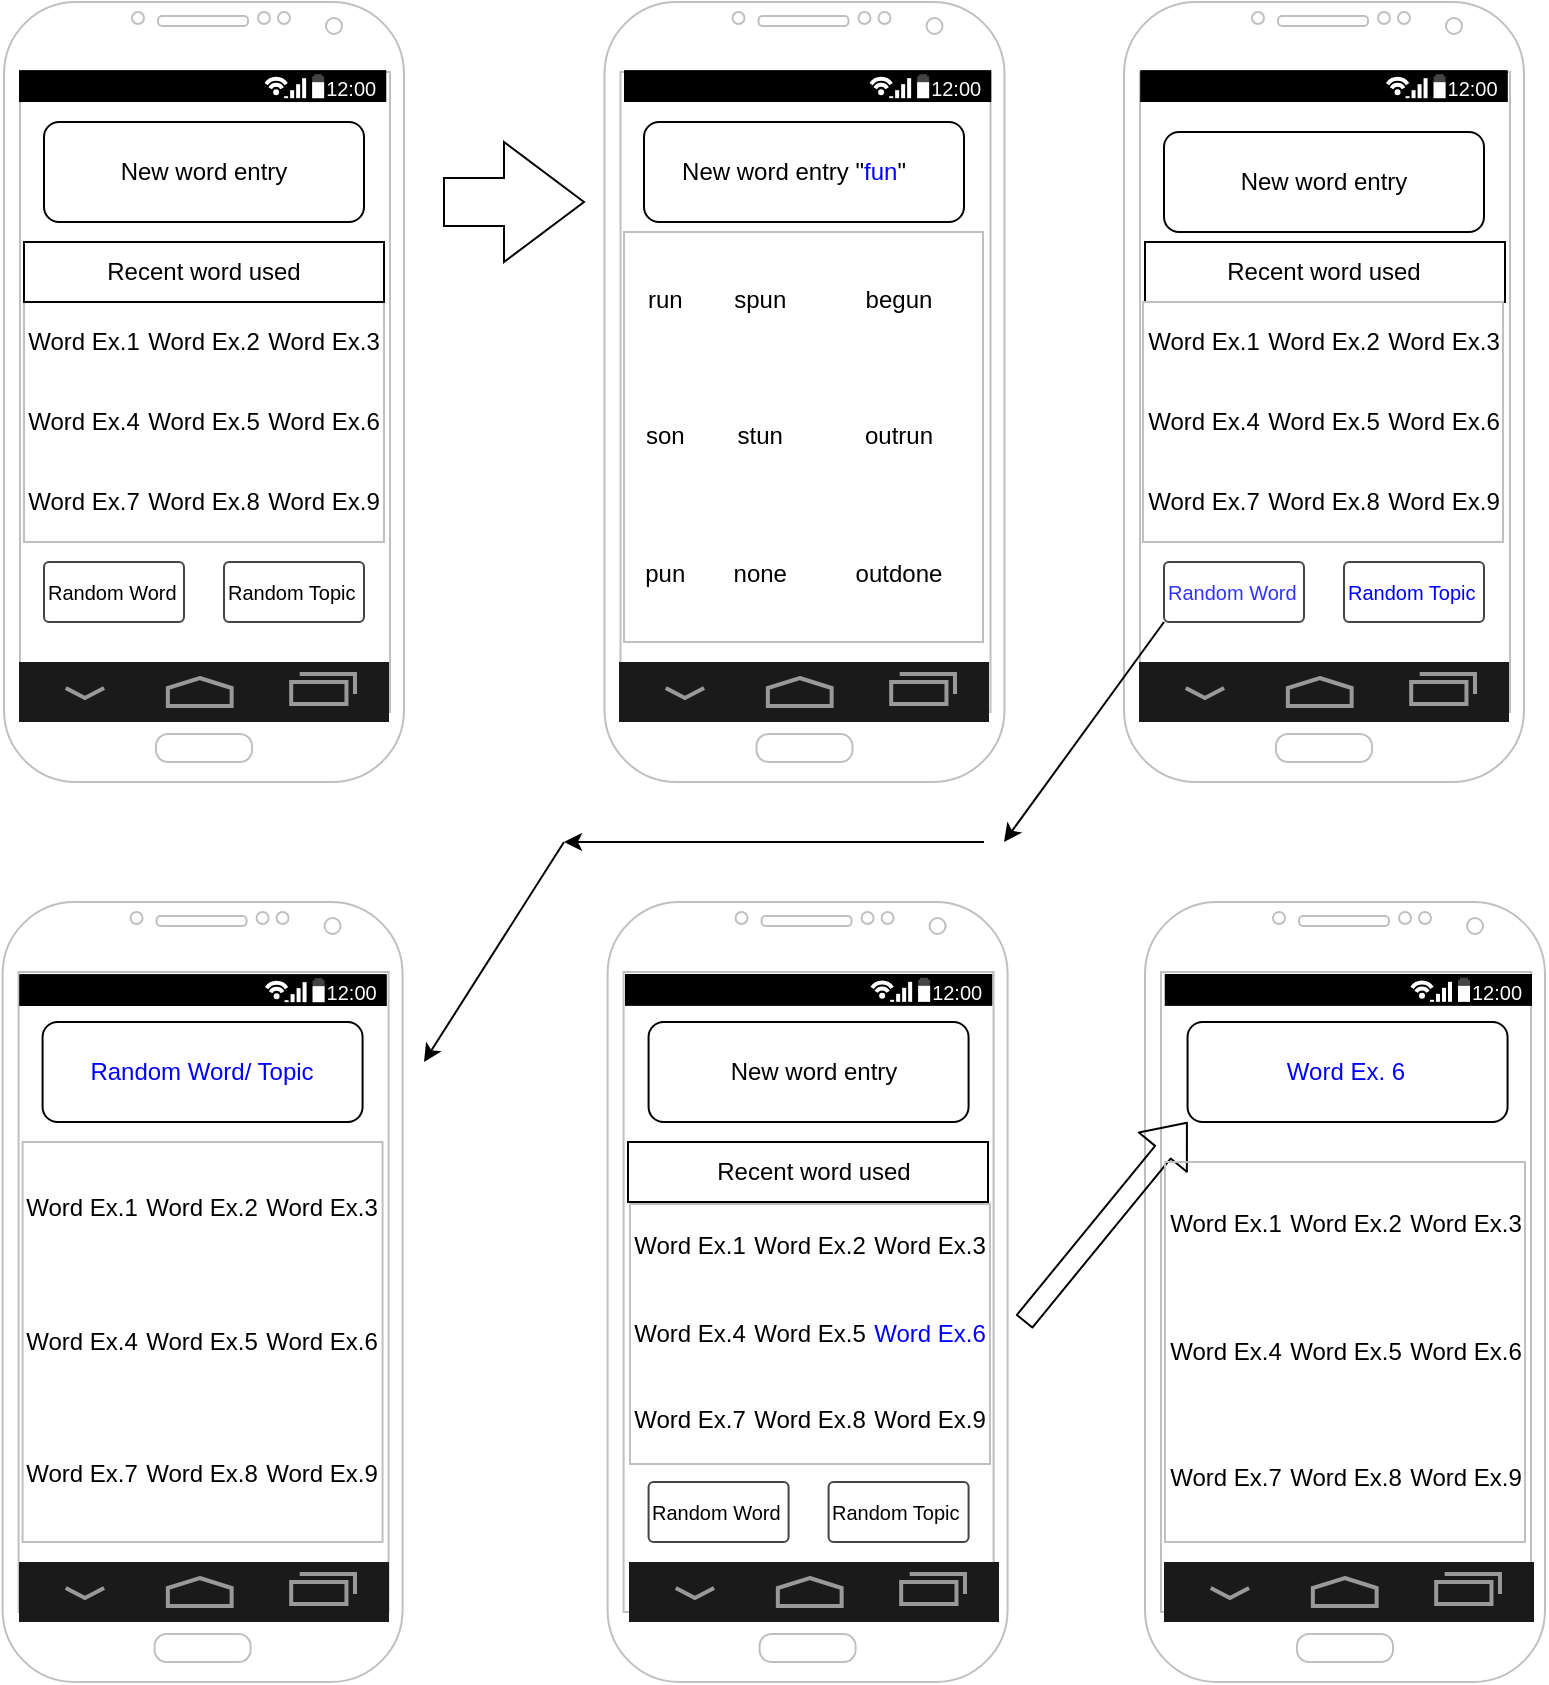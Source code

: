 <mxfile version="13.1.3" type="device"><diagram id="_veDT6vz0NDhA3WS_rj8" name="Page-1"><mxGraphModel dx="868" dy="401" grid="1" gridSize="10" guides="1" tooltips="1" connect="1" arrows="1" fold="1" page="1" pageScale="1" pageWidth="850" pageHeight="1100" math="0" shadow="0"><root><mxCell id="0"/><mxCell id="1" parent="0"/><mxCell id="DZ5x8fR7_lFUoCGjQ49b-1" value="" style="verticalLabelPosition=bottom;verticalAlign=top;html=1;shadow=0;dashed=0;strokeWidth=1;shape=mxgraph.android.phone2;strokeColor=#c0c0c0;" vertex="1" parent="1"><mxGeometry x="60" y="30" width="200" height="390" as="geometry"/></mxCell><mxCell id="DZ5x8fR7_lFUoCGjQ49b-2" value="" style="verticalLabelPosition=bottom;verticalAlign=top;html=1;shadow=0;dashed=0;strokeWidth=2;shape=mxgraph.android.navigation_bar_5;fillColor=#1A1A1A;strokeColor=#999999;" vertex="1" parent="1"><mxGeometry x="67.5" y="360" width="185" height="30" as="geometry"/></mxCell><mxCell id="DZ5x8fR7_lFUoCGjQ49b-5" value="" style="rounded=1;whiteSpace=wrap;html=1;" vertex="1" parent="1"><mxGeometry x="80" y="310" width="70" height="30" as="geometry"/></mxCell><mxCell id="DZ5x8fR7_lFUoCGjQ49b-6" value="" style="rounded=1;whiteSpace=wrap;html=1;" vertex="1" parent="1"><mxGeometry x="170" y="310" width="70" height="30" as="geometry"/></mxCell><mxCell id="DZ5x8fR7_lFUoCGjQ49b-7" value="" style="rounded=1;whiteSpace=wrap;html=1;" vertex="1" parent="1"><mxGeometry x="80" y="90" width="160" height="50" as="geometry"/></mxCell><mxCell id="DZ5x8fR7_lFUoCGjQ49b-8" value="&lt;table border=&quot;0&quot; width=&quot;100%&quot; style=&quot;width: 100% ; height: 100% ; border-collapse: collapse&quot;&gt;&lt;tbody&gt;&lt;tr&gt;&lt;td align=&quot;center&quot;&gt;Word Ex.1&lt;/td&gt;&lt;td align=&quot;center&quot;&gt;Word Ex.2&lt;/td&gt;&lt;td align=&quot;center&quot;&gt;Word Ex.3&lt;/td&gt;&lt;/tr&gt;&lt;tr&gt;&lt;td align=&quot;center&quot;&gt;Word Ex.4&lt;/td&gt;&lt;td align=&quot;center&quot;&gt;Word Ex.5&lt;/td&gt;&lt;td align=&quot;center&quot;&gt;Word Ex.6&lt;/td&gt;&lt;/tr&gt;&lt;tr&gt;&lt;td align=&quot;center&quot;&gt;Word Ex.7&lt;/td&gt;&lt;td align=&quot;center&quot;&gt;Word Ex.8&lt;/td&gt;&lt;td align=&quot;center&quot;&gt;Word Ex.9&lt;/td&gt;&lt;/tr&gt;&lt;/tbody&gt;&lt;/table&gt;" style="text;html=1;strokeColor=#c0c0c0;fillColor=none;overflow=fill;" vertex="1" parent="1"><mxGeometry x="70" y="180" width="180" height="120" as="geometry"/></mxCell><mxCell id="DZ5x8fR7_lFUoCGjQ49b-10" value="" style="verticalLabelPosition=bottom;verticalAlign=top;html=1;shadow=0;dashed=0;strokeWidth=1;shape=mxgraph.android.phone2;strokeColor=#c0c0c0;" vertex="1" parent="1"><mxGeometry x="360.25" y="30" width="200" height="390" as="geometry"/></mxCell><mxCell id="DZ5x8fR7_lFUoCGjQ49b-14" value="" style="verticalLabelPosition=bottom;verticalAlign=top;html=1;shadow=0;dashed=0;strokeWidth=2;shape=mxgraph.android.navigation_bar_5;fillColor=#1A1A1A;strokeColor=#999999;" vertex="1" parent="1"><mxGeometry x="367.5" y="360" width="185" height="30" as="geometry"/></mxCell><mxCell id="DZ5x8fR7_lFUoCGjQ49b-15" value="" style="rounded=1;whiteSpace=wrap;html=1;" vertex="1" parent="1"><mxGeometry x="380" y="90" width="160" height="50" as="geometry"/></mxCell><mxCell id="DZ5x8fR7_lFUoCGjQ49b-17" value="&lt;table border=&quot;0&quot; width=&quot;100%&quot; style=&quot;width: 100% ; height: 100% ; border-collapse: collapse&quot;&gt;&lt;tbody&gt;&lt;tr&gt;&lt;td align=&quot;center&quot;&gt;run&lt;/td&gt;&lt;td align=&quot;center&quot;&gt;spun&lt;/td&gt;&lt;td align=&quot;center&quot;&gt;begun&lt;/td&gt;&lt;/tr&gt;&lt;tr&gt;&lt;td align=&quot;center&quot;&gt;son&lt;/td&gt;&lt;td align=&quot;center&quot;&gt;stun&lt;/td&gt;&lt;td align=&quot;center&quot;&gt;outrun&lt;/td&gt;&lt;/tr&gt;&lt;tr&gt;&lt;td align=&quot;center&quot;&gt;pun&lt;/td&gt;&lt;td align=&quot;center&quot;&gt;none&lt;/td&gt;&lt;td align=&quot;center&quot;&gt;outdone&lt;/td&gt;&lt;/tr&gt;&lt;/tbody&gt;&lt;/table&gt;" style="text;html=1;strokeColor=#c0c0c0;fillColor=none;overflow=fill;" vertex="1" parent="1"><mxGeometry x="370" y="145" width="179.5" height="205" as="geometry"/></mxCell><mxCell id="DZ5x8fR7_lFUoCGjQ49b-18" value="" style="html=1;shadow=0;dashed=0;align=center;verticalAlign=middle;shape=mxgraph.arrows2.arrow;dy=0.6;dx=40;notch=0;rotation=0;" vertex="1" parent="1"><mxGeometry x="280" y="100" width="70" height="60" as="geometry"/></mxCell><mxCell id="DZ5x8fR7_lFUoCGjQ49b-19" value="" style="verticalLabelPosition=bottom;verticalAlign=top;html=1;shadow=0;dashed=0;strokeWidth=1;shape=mxgraph.android.phone2;strokeColor=#c0c0c0;" vertex="1" parent="1"><mxGeometry x="620" y="30" width="200" height="390" as="geometry"/></mxCell><mxCell id="DZ5x8fR7_lFUoCGjQ49b-20" value="" style="rounded=0;whiteSpace=wrap;html=1;" vertex="1" parent="1"><mxGeometry x="70" y="150" width="180" height="30" as="geometry"/></mxCell><mxCell id="DZ5x8fR7_lFUoCGjQ49b-21" value="" style="strokeWidth=1;html=1;shadow=0;dashed=0;shape=mxgraph.android.statusBar;align=center;fillColor=#000000;strokeColor=#ffffff;fontColor=#ffffff;fontSize=10;" vertex="1" parent="1"><mxGeometry x="370" y="64.18" width="183.57" height="15.825" as="geometry"/></mxCell><mxCell id="DZ5x8fR7_lFUoCGjQ49b-22" value="" style="strokeWidth=1;html=1;shadow=0;dashed=0;shape=mxgraph.android.statusBar;align=center;fillColor=#000000;strokeColor=#ffffff;fontColor=#ffffff;fontSize=10;" vertex="1" parent="1"><mxGeometry x="67.5" y="64.18" width="183.57" height="15.825" as="geometry"/></mxCell><mxCell id="DZ5x8fR7_lFUoCGjQ49b-23" value="" style="strokeWidth=1;html=1;shadow=0;dashed=0;shape=mxgraph.android.statusBar;align=center;fillColor=#000000;strokeColor=#ffffff;fontColor=#ffffff;fontSize=10;" vertex="1" parent="1"><mxGeometry x="628.21" y="64.18" width="183.57" height="15.825" as="geometry"/></mxCell><mxCell id="DZ5x8fR7_lFUoCGjQ49b-24" value="" style="verticalLabelPosition=bottom;verticalAlign=top;html=1;shadow=0;dashed=0;strokeWidth=2;shape=mxgraph.android.navigation_bar_5;fillColor=#1A1A1A;strokeColor=#999999;" vertex="1" parent="1"><mxGeometry x="627.5" y="360" width="185" height="30" as="geometry"/></mxCell><mxCell id="DZ5x8fR7_lFUoCGjQ49b-25" value="" style="verticalLabelPosition=bottom;verticalAlign=top;html=1;shadow=0;dashed=0;strokeWidth=1;shape=mxgraph.android.phone2;strokeColor=#c0c0c0;" vertex="1" parent="1"><mxGeometry x="59.29" y="480" width="200" height="390" as="geometry"/></mxCell><mxCell id="DZ5x8fR7_lFUoCGjQ49b-26" value="" style="verticalLabelPosition=bottom;verticalAlign=top;html=1;shadow=0;dashed=0;strokeWidth=1;shape=mxgraph.android.phone2;strokeColor=#c0c0c0;" vertex="1" parent="1"><mxGeometry x="361.79" y="480" width="200" height="390" as="geometry"/></mxCell><mxCell id="DZ5x8fR7_lFUoCGjQ49b-27" value="" style="verticalLabelPosition=bottom;verticalAlign=top;html=1;shadow=0;dashed=0;strokeWidth=1;shape=mxgraph.android.phone2;strokeColor=#c0c0c0;" vertex="1" parent="1"><mxGeometry x="630.5" y="480" width="200" height="390" as="geometry"/></mxCell><mxCell id="DZ5x8fR7_lFUoCGjQ49b-33" value="New word entry" style="text;html=1;strokeColor=none;fillColor=none;align=center;verticalAlign=middle;whiteSpace=wrap;rounded=0;" vertex="1" parent="1"><mxGeometry x="90" y="100" width="140" height="30" as="geometry"/></mxCell><mxCell id="DZ5x8fR7_lFUoCGjQ49b-35" value="New word entry &quot;&lt;font color=&quot;#0000ff&quot;&gt;fun&lt;/font&gt;&quot;" style="text;html=1;strokeColor=none;fillColor=none;align=center;verticalAlign=middle;whiteSpace=wrap;rounded=0;" vertex="1" parent="1"><mxGeometry x="390" y="100" width="130" height="30" as="geometry"/></mxCell><mxCell id="DZ5x8fR7_lFUoCGjQ49b-36" value="Recent word used" style="text;html=1;strokeColor=none;fillColor=none;align=center;verticalAlign=middle;whiteSpace=wrap;rounded=0;" vertex="1" parent="1"><mxGeometry x="100" y="155" width="120" height="20" as="geometry"/></mxCell><mxCell id="DZ5x8fR7_lFUoCGjQ49b-38" value="&lt;font style=&quot;font-size: 10px&quot;&gt;Random Word&lt;/font&gt;" style="strokeWidth=1;html=1;shadow=0;dashed=0;shape=mxgraph.ios.iTextInput;strokeColor=#444444;buttonText=;fontSize=8;whiteSpace=wrap;align=left;" vertex="1" parent="1"><mxGeometry x="80" y="310" width="70" height="30" as="geometry"/></mxCell><mxCell id="DZ5x8fR7_lFUoCGjQ49b-39" value="&lt;font style=&quot;font-size: 10px&quot;&gt;Random Topic&lt;/font&gt;" style="strokeWidth=1;html=1;shadow=0;dashed=0;shape=mxgraph.ios.iTextInput;strokeColor=#444444;buttonText=;fontSize=8;whiteSpace=wrap;align=left;" vertex="1" parent="1"><mxGeometry x="170" y="310" width="70" height="30" as="geometry"/></mxCell><mxCell id="DZ5x8fR7_lFUoCGjQ49b-40" value="&lt;font style=&quot;font-size: 10px&quot; color=&quot;#0000ff&quot;&gt;Random Topic&lt;/font&gt;" style="strokeWidth=1;html=1;shadow=0;dashed=0;shape=mxgraph.ios.iTextInput;strokeColor=#444444;buttonText=;fontSize=8;whiteSpace=wrap;align=left;" vertex="1" parent="1"><mxGeometry x="730" y="310" width="70" height="30" as="geometry"/></mxCell><mxCell id="DZ5x8fR7_lFUoCGjQ49b-41" value="&lt;font color=&quot;#3333ff&quot; style=&quot;font-size: 10px&quot;&gt;Random Word&lt;/font&gt;" style="strokeWidth=1;html=1;shadow=0;dashed=0;shape=mxgraph.ios.iTextInput;strokeColor=#444444;buttonText=;fontSize=8;whiteSpace=wrap;align=left;" vertex="1" parent="1"><mxGeometry x="640" y="310" width="70" height="30" as="geometry"/></mxCell><mxCell id="DZ5x8fR7_lFUoCGjQ49b-42" value="" style="rounded=1;whiteSpace=wrap;html=1;" vertex="1" parent="1"><mxGeometry x="640" y="95" width="160" height="50" as="geometry"/></mxCell><mxCell id="DZ5x8fR7_lFUoCGjQ49b-43" value="" style="rounded=0;whiteSpace=wrap;html=1;" vertex="1" parent="1"><mxGeometry x="630.5" y="150" width="180" height="30" as="geometry"/></mxCell><mxCell id="DZ5x8fR7_lFUoCGjQ49b-44" value="&lt;table border=&quot;0&quot; width=&quot;100%&quot; style=&quot;width: 100% ; height: 100% ; border-collapse: collapse&quot;&gt;&lt;tbody&gt;&lt;tr&gt;&lt;td align=&quot;center&quot;&gt;Word Ex.1&lt;/td&gt;&lt;td align=&quot;center&quot;&gt;Word Ex.2&lt;/td&gt;&lt;td align=&quot;center&quot;&gt;Word Ex.3&lt;/td&gt;&lt;/tr&gt;&lt;tr&gt;&lt;td align=&quot;center&quot;&gt;Word Ex.4&lt;/td&gt;&lt;td align=&quot;center&quot;&gt;Word Ex.5&lt;/td&gt;&lt;td align=&quot;center&quot;&gt;Word Ex.6&lt;/td&gt;&lt;/tr&gt;&lt;tr&gt;&lt;td align=&quot;center&quot;&gt;Word Ex.7&lt;/td&gt;&lt;td align=&quot;center&quot;&gt;Word Ex.8&lt;/td&gt;&lt;td align=&quot;center&quot;&gt;Word Ex.9&lt;/td&gt;&lt;/tr&gt;&lt;/tbody&gt;&lt;/table&gt;" style="text;html=1;strokeColor=#c0c0c0;fillColor=none;overflow=fill;" vertex="1" parent="1"><mxGeometry x="629.5" y="180" width="180" height="120" as="geometry"/></mxCell><mxCell id="DZ5x8fR7_lFUoCGjQ49b-45" value="New word entry" style="text;html=1;strokeColor=none;fillColor=none;align=center;verticalAlign=middle;whiteSpace=wrap;rounded=0;" vertex="1" parent="1"><mxGeometry x="649.5" y="105" width="140" height="30" as="geometry"/></mxCell><mxCell id="DZ5x8fR7_lFUoCGjQ49b-46" value="Recent word used" style="text;html=1;strokeColor=none;fillColor=none;align=center;verticalAlign=middle;whiteSpace=wrap;rounded=0;" vertex="1" parent="1"><mxGeometry x="659.5" y="155" width="120" height="20" as="geometry"/></mxCell><mxCell id="DZ5x8fR7_lFUoCGjQ49b-47" value="&lt;font style=&quot;font-size: 10px&quot;&gt;Random Word&lt;/font&gt;" style="strokeWidth=1;html=1;shadow=0;dashed=0;shape=mxgraph.ios.iTextInput;strokeColor=#444444;buttonText=;fontSize=8;whiteSpace=wrap;align=left;" vertex="1" parent="1"><mxGeometry x="382.29" y="770" width="70" height="30" as="geometry"/></mxCell><mxCell id="DZ5x8fR7_lFUoCGjQ49b-48" value="&lt;font style=&quot;font-size: 10px&quot; color=&quot;#050505&quot;&gt;Random Topic&lt;/font&gt;" style="strokeWidth=1;html=1;shadow=0;dashed=0;shape=mxgraph.ios.iTextInput;strokeColor=#444444;buttonText=;fontSize=8;whiteSpace=wrap;align=left;" vertex="1" parent="1"><mxGeometry x="472.29" y="770" width="70" height="30" as="geometry"/></mxCell><mxCell id="DZ5x8fR7_lFUoCGjQ49b-49" value="" style="rounded=0;whiteSpace=wrap;html=1;" vertex="1" parent="1"><mxGeometry x="372" y="600" width="180" height="30" as="geometry"/></mxCell><mxCell id="DZ5x8fR7_lFUoCGjQ49b-51" value="" style="rounded=1;whiteSpace=wrap;html=1;" vertex="1" parent="1"><mxGeometry x="382.29" y="540" width="160" height="50" as="geometry"/></mxCell><mxCell id="DZ5x8fR7_lFUoCGjQ49b-52" value="&lt;table border=&quot;0&quot; width=&quot;100%&quot; style=&quot;width: 100% ; height: 100% ; border-collapse: collapse&quot;&gt;&lt;tbody&gt;&lt;tr&gt;&lt;td align=&quot;center&quot;&gt;Word Ex.1&lt;/td&gt;&lt;td align=&quot;center&quot;&gt;Word Ex.2&lt;/td&gt;&lt;td align=&quot;center&quot;&gt;Word Ex.3&lt;/td&gt;&lt;/tr&gt;&lt;tr&gt;&lt;td align=&quot;center&quot;&gt;Word Ex.4&lt;/td&gt;&lt;td align=&quot;center&quot;&gt;Word Ex.5&lt;/td&gt;&lt;td align=&quot;center&quot;&gt;&lt;font color=&quot;#0000ff&quot;&gt;Word Ex.6&lt;/font&gt;&lt;/td&gt;&lt;/tr&gt;&lt;tr&gt;&lt;td align=&quot;center&quot;&gt;Word Ex.7&lt;/td&gt;&lt;td align=&quot;center&quot;&gt;Word Ex.8&lt;/td&gt;&lt;td align=&quot;center&quot;&gt;Word Ex.9&lt;/td&gt;&lt;/tr&gt;&lt;/tbody&gt;&lt;/table&gt;" style="text;html=1;strokeColor=#c0c0c0;fillColor=none;overflow=fill;" vertex="1" parent="1"><mxGeometry x="373" y="631" width="180" height="130" as="geometry"/></mxCell><mxCell id="DZ5x8fR7_lFUoCGjQ49b-53" value="" style="rounded=1;whiteSpace=wrap;html=1;" vertex="1" parent="1"><mxGeometry x="651.78" y="540" width="160" height="50" as="geometry"/></mxCell><mxCell id="DZ5x8fR7_lFUoCGjQ49b-54" value="" style="rounded=1;whiteSpace=wrap;html=1;" vertex="1" parent="1"><mxGeometry x="79.29" y="540" width="160" height="50" as="geometry"/></mxCell><mxCell id="DZ5x8fR7_lFUoCGjQ49b-58" value="" style="shape=flexArrow;endArrow=classic;html=1;entryX=0;entryY=1;entryDx=0;entryDy=0;" edge="1" parent="1" target="DZ5x8fR7_lFUoCGjQ49b-53"><mxGeometry width="50" height="50" relative="1" as="geometry"><mxPoint x="570" y="690" as="sourcePoint"/><mxPoint x="620" y="640" as="targetPoint"/></mxGeometry></mxCell><mxCell id="DZ5x8fR7_lFUoCGjQ49b-59" value="" style="endArrow=classic;html=1;" edge="1" parent="1"><mxGeometry width="50" height="50" relative="1" as="geometry"><mxPoint x="340" y="450" as="sourcePoint"/><mxPoint x="270" y="560" as="targetPoint"/></mxGeometry></mxCell><mxCell id="DZ5x8fR7_lFUoCGjQ49b-60" value="" style="endArrow=classic;html=1;exitX=0;exitY=1;exitDx=0;exitDy=0;exitPerimeter=0;" edge="1" parent="1" source="DZ5x8fR7_lFUoCGjQ49b-41"><mxGeometry width="50" height="50" relative="1" as="geometry"><mxPoint x="610" y="330" as="sourcePoint"/><mxPoint x="560" y="450" as="targetPoint"/></mxGeometry></mxCell><mxCell id="DZ5x8fR7_lFUoCGjQ49b-61" value="" style="endArrow=classic;html=1;" edge="1" parent="1"><mxGeometry width="50" height="50" relative="1" as="geometry"><mxPoint x="550" y="450" as="sourcePoint"/><mxPoint x="340" y="450" as="targetPoint"/></mxGeometry></mxCell><mxCell id="DZ5x8fR7_lFUoCGjQ49b-63" value="&lt;font color=&quot;#0000ff&quot;&gt;Word Ex. 6&lt;/font&gt;" style="text;html=1;strokeColor=none;fillColor=none;align=center;verticalAlign=middle;whiteSpace=wrap;rounded=0;" vertex="1" parent="1"><mxGeometry x="660.5" y="550" width="140" height="30" as="geometry"/></mxCell><mxCell id="DZ5x8fR7_lFUoCGjQ49b-64" value="New word entry" style="text;html=1;strokeColor=none;fillColor=none;align=center;verticalAlign=middle;whiteSpace=wrap;rounded=0;" vertex="1" parent="1"><mxGeometry x="395" y="550" width="140" height="30" as="geometry"/></mxCell><mxCell id="DZ5x8fR7_lFUoCGjQ49b-65" value="&lt;font color=&quot;#0000ff&quot;&gt;Random Word/ Topic&lt;/font&gt;" style="text;html=1;strokeColor=none;fillColor=none;align=center;verticalAlign=middle;whiteSpace=wrap;rounded=0;" vertex="1" parent="1"><mxGeometry x="89.29" y="550" width="140" height="30" as="geometry"/></mxCell><mxCell id="DZ5x8fR7_lFUoCGjQ49b-66" value="&lt;table border=&quot;0&quot; width=&quot;100%&quot; style=&quot;width: 100% ; height: 100% ; border-collapse: collapse&quot;&gt;&lt;tbody&gt;&lt;tr&gt;&lt;td align=&quot;center&quot;&gt;Word Ex.1&lt;/td&gt;&lt;td align=&quot;center&quot;&gt;Word Ex.2&lt;/td&gt;&lt;td align=&quot;center&quot;&gt;Word Ex.3&lt;/td&gt;&lt;/tr&gt;&lt;tr&gt;&lt;td align=&quot;center&quot;&gt;Word Ex.4&lt;/td&gt;&lt;td align=&quot;center&quot;&gt;Word Ex.5&lt;/td&gt;&lt;td align=&quot;center&quot;&gt;Word Ex.6&lt;/td&gt;&lt;/tr&gt;&lt;tr&gt;&lt;td align=&quot;center&quot;&gt;Word Ex.7&lt;/td&gt;&lt;td align=&quot;center&quot;&gt;Word Ex.8&lt;/td&gt;&lt;td align=&quot;center&quot;&gt;Word Ex.9&lt;/td&gt;&lt;/tr&gt;&lt;/tbody&gt;&lt;/table&gt;" style="text;html=1;strokeColor=#c0c0c0;fillColor=none;overflow=fill;" vertex="1" parent="1"><mxGeometry x="640.5" y="610" width="180" height="190" as="geometry"/></mxCell><mxCell id="DZ5x8fR7_lFUoCGjQ49b-67" value="&lt;table border=&quot;0&quot; width=&quot;100%&quot; style=&quot;width: 100% ; height: 100% ; border-collapse: collapse&quot;&gt;&lt;tbody&gt;&lt;tr&gt;&lt;td align=&quot;center&quot;&gt;Word Ex.1&lt;/td&gt;&lt;td align=&quot;center&quot;&gt;Word Ex.2&lt;/td&gt;&lt;td align=&quot;center&quot;&gt;Word Ex.3&lt;/td&gt;&lt;/tr&gt;&lt;tr&gt;&lt;td align=&quot;center&quot;&gt;Word Ex.4&lt;/td&gt;&lt;td align=&quot;center&quot;&gt;Word Ex.5&lt;/td&gt;&lt;td align=&quot;center&quot;&gt;Word Ex.6&lt;/td&gt;&lt;/tr&gt;&lt;tr&gt;&lt;td align=&quot;center&quot;&gt;Word Ex.7&lt;/td&gt;&lt;td align=&quot;center&quot;&gt;Word Ex.8&lt;/td&gt;&lt;td align=&quot;center&quot;&gt;Word Ex.9&lt;/td&gt;&lt;/tr&gt;&lt;/tbody&gt;&lt;/table&gt;" style="text;html=1;strokeColor=#c0c0c0;fillColor=none;overflow=fill;" vertex="1" parent="1"><mxGeometry x="69.29" y="600" width="180" height="200" as="geometry"/></mxCell><mxCell id="DZ5x8fR7_lFUoCGjQ49b-68" value="" style="verticalLabelPosition=bottom;verticalAlign=top;html=1;shadow=0;dashed=0;strokeWidth=2;shape=mxgraph.android.navigation_bar_5;fillColor=#1A1A1A;strokeColor=#999999;" vertex="1" parent="1"><mxGeometry x="67.5" y="810" width="185" height="30" as="geometry"/></mxCell><mxCell id="DZ5x8fR7_lFUoCGjQ49b-69" value="" style="verticalLabelPosition=bottom;verticalAlign=top;html=1;shadow=0;dashed=0;strokeWidth=2;shape=mxgraph.android.navigation_bar_5;fillColor=#1A1A1A;strokeColor=#999999;" vertex="1" parent="1"><mxGeometry x="372.5" y="810" width="185" height="30" as="geometry"/></mxCell><mxCell id="DZ5x8fR7_lFUoCGjQ49b-70" value="" style="verticalLabelPosition=bottom;verticalAlign=top;html=1;shadow=0;dashed=0;strokeWidth=2;shape=mxgraph.android.navigation_bar_5;fillColor=#1A1A1A;strokeColor=#999999;" vertex="1" parent="1"><mxGeometry x="640" y="810" width="185" height="30" as="geometry"/></mxCell><mxCell id="DZ5x8fR7_lFUoCGjQ49b-71" value="" style="strokeWidth=1;html=1;shadow=0;dashed=0;shape=mxgraph.android.statusBar;align=center;fillColor=#000000;strokeColor=#ffffff;fontColor=#ffffff;fontSize=10;" vertex="1" parent="1"><mxGeometry x="67.72" y="516.17" width="183.57" height="15.825" as="geometry"/></mxCell><mxCell id="DZ5x8fR7_lFUoCGjQ49b-72" value="" style="strokeWidth=1;html=1;shadow=0;dashed=0;shape=mxgraph.android.statusBar;align=center;fillColor=#000000;strokeColor=#ffffff;fontColor=#ffffff;fontSize=10;" vertex="1" parent="1"><mxGeometry x="370.5" y="516" width="183.57" height="15.825" as="geometry"/></mxCell><mxCell id="DZ5x8fR7_lFUoCGjQ49b-73" value="" style="strokeWidth=1;html=1;shadow=0;dashed=0;shape=mxgraph.android.statusBar;align=center;fillColor=#000000;strokeColor=#ffffff;fontColor=#ffffff;fontSize=10;" vertex="1" parent="1"><mxGeometry x="640.43" y="516" width="183.57" height="15.825" as="geometry"/></mxCell><mxCell id="DZ5x8fR7_lFUoCGjQ49b-74" value="Recent word used" style="text;html=1;strokeColor=none;fillColor=none;align=center;verticalAlign=middle;whiteSpace=wrap;rounded=0;" vertex="1" parent="1"><mxGeometry x="405" y="605" width="120" height="20" as="geometry"/></mxCell></root></mxGraphModel></diagram></mxfile>